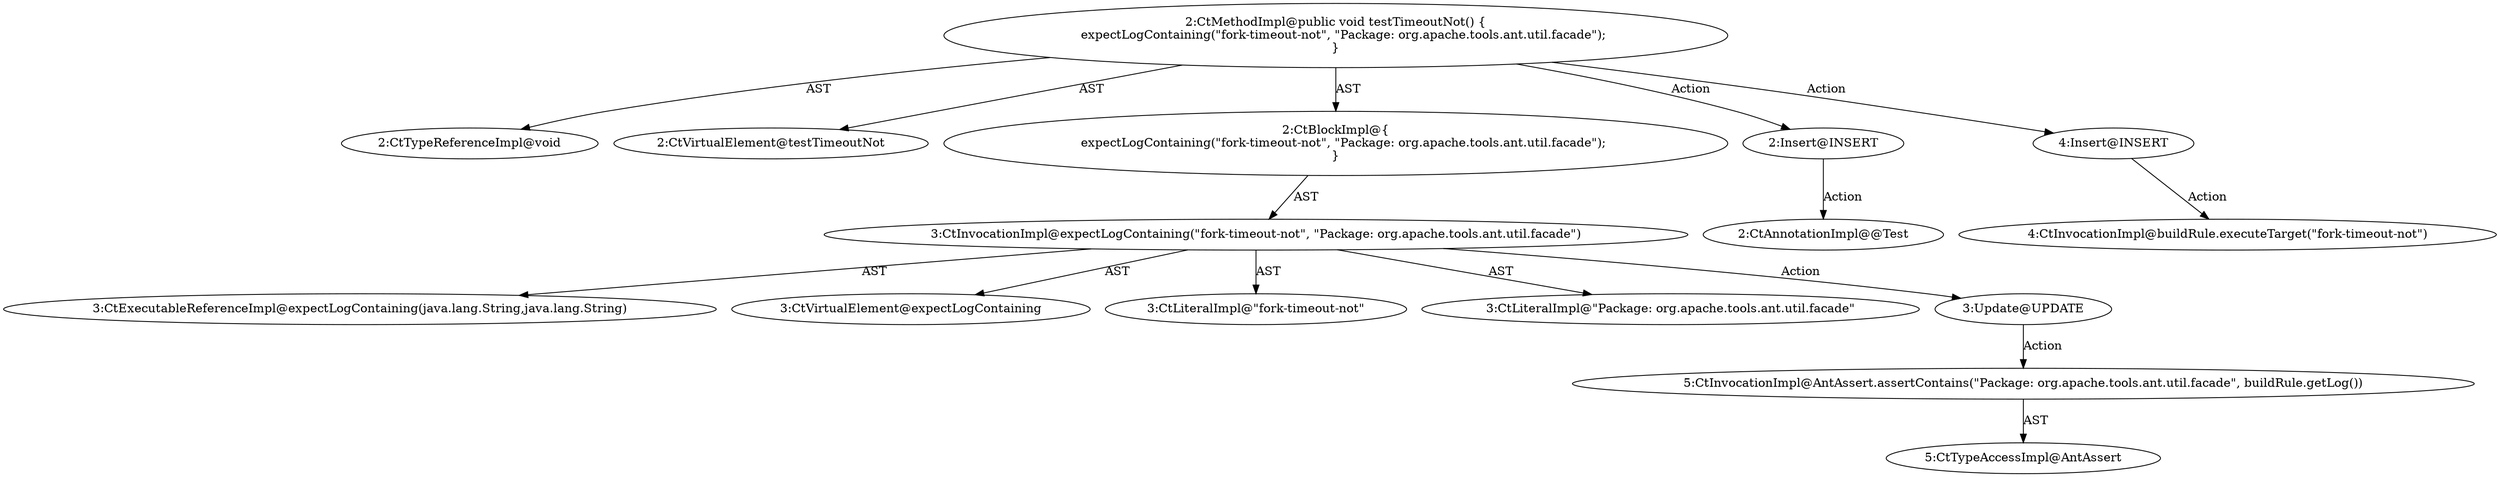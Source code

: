 digraph "testTimeoutNot#?" {
0 [label="2:CtTypeReferenceImpl@void" shape=ellipse]
1 [label="2:CtVirtualElement@testTimeoutNot" shape=ellipse]
2 [label="3:CtExecutableReferenceImpl@expectLogContaining(java.lang.String,java.lang.String)" shape=ellipse]
3 [label="3:CtVirtualElement@expectLogContaining" shape=ellipse]
4 [label="3:CtLiteralImpl@\"fork-timeout-not\"" shape=ellipse]
5 [label="3:CtLiteralImpl@\"Package: org.apache.tools.ant.util.facade\"" shape=ellipse]
6 [label="3:CtInvocationImpl@expectLogContaining(\"fork-timeout-not\", \"Package: org.apache.tools.ant.util.facade\")" shape=ellipse]
7 [label="2:CtBlockImpl@\{
    expectLogContaining(\"fork-timeout-not\", \"Package: org.apache.tools.ant.util.facade\");
\}" shape=ellipse]
8 [label="2:CtMethodImpl@public void testTimeoutNot() \{
    expectLogContaining(\"fork-timeout-not\", \"Package: org.apache.tools.ant.util.facade\");
\}" shape=ellipse]
9 [label="3:Update@UPDATE" shape=ellipse]
10 [label="5:CtInvocationImpl@AntAssert.assertContains(\"Package: org.apache.tools.ant.util.facade\", buildRule.getLog())" shape=ellipse]
11 [label="5:CtTypeAccessImpl@AntAssert" shape=ellipse]
12 [label="2:Insert@INSERT" shape=ellipse]
13 [label="2:CtAnnotationImpl@@Test" shape=ellipse]
14 [label="4:Insert@INSERT" shape=ellipse]
15 [label="4:CtInvocationImpl@buildRule.executeTarget(\"fork-timeout-not\")" shape=ellipse]
6 -> 3 [label="AST"];
6 -> 2 [label="AST"];
6 -> 4 [label="AST"];
6 -> 5 [label="AST"];
6 -> 9 [label="Action"];
7 -> 6 [label="AST"];
8 -> 1 [label="AST"];
8 -> 0 [label="AST"];
8 -> 7 [label="AST"];
8 -> 12 [label="Action"];
8 -> 14 [label="Action"];
9 -> 10 [label="Action"];
10 -> 11 [label="AST"];
12 -> 13 [label="Action"];
14 -> 15 [label="Action"];
}